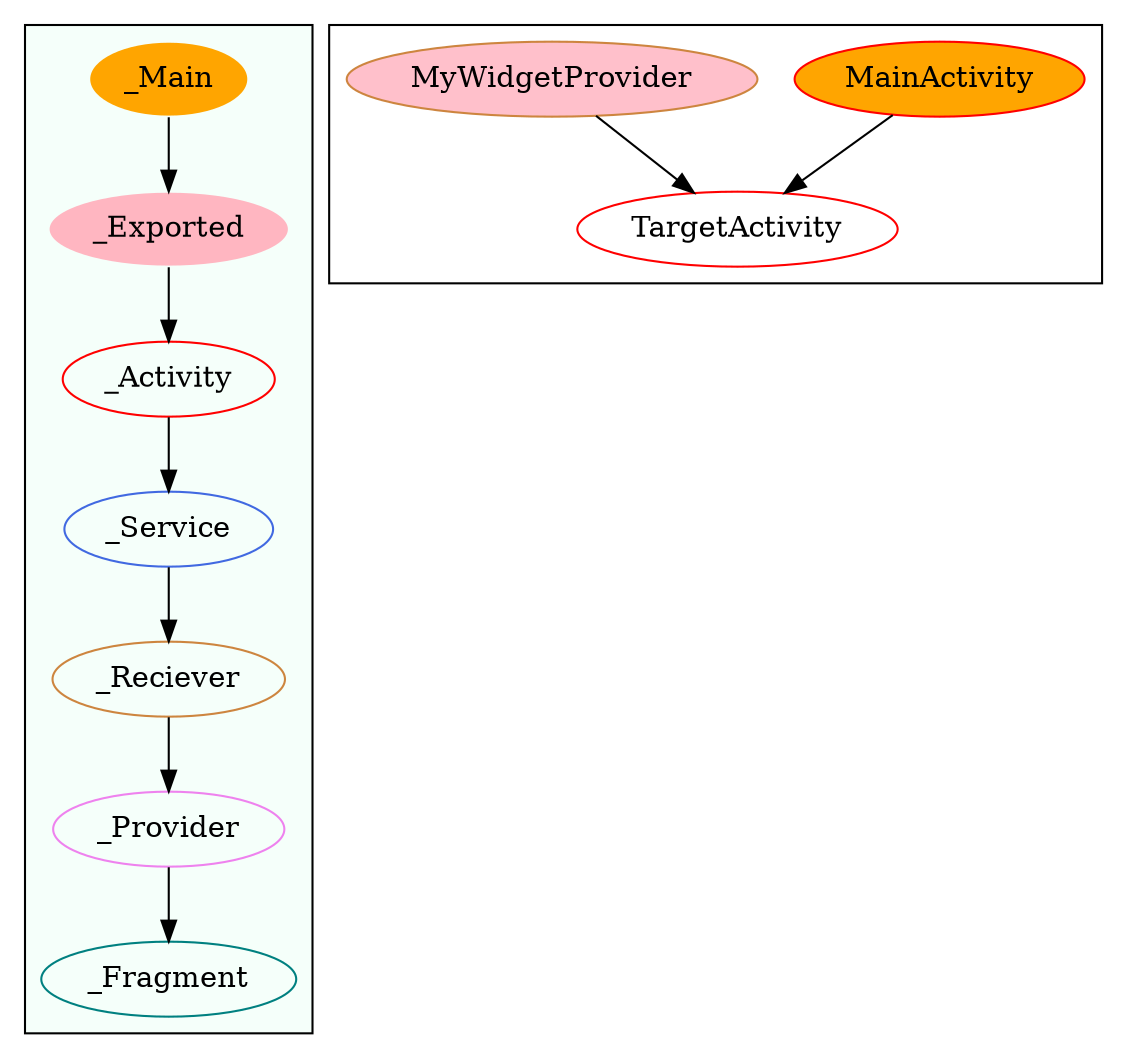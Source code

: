 digraph G {
subgraph cluster_legend{ 
bgcolor=mintcream;
_Activity[color = red];
_Service[color = royalblue];
_Provider[color = violet];
_Reciever[color = peru];
_Fragment[color = teal];
_Main[style=filled, fillcolor=orange, color = mintcream];
_Exported[style=filled, fillcolor=lightpink, color = mintcream];
_Main -> _Exported -> _Activity -> _Service -> _Reciever -> _Provider -> _Fragment; 
}
subgraph cluster_component{ 
TargetActivity[color = red];
MainActivity[style=filled, fillcolor=orange, color = red];
MyWidgetProvider[style=filled, fillcolor=pink, color = peru];
MainActivity->TargetActivity;
MyWidgetProvider->TargetActivity;
}
}
